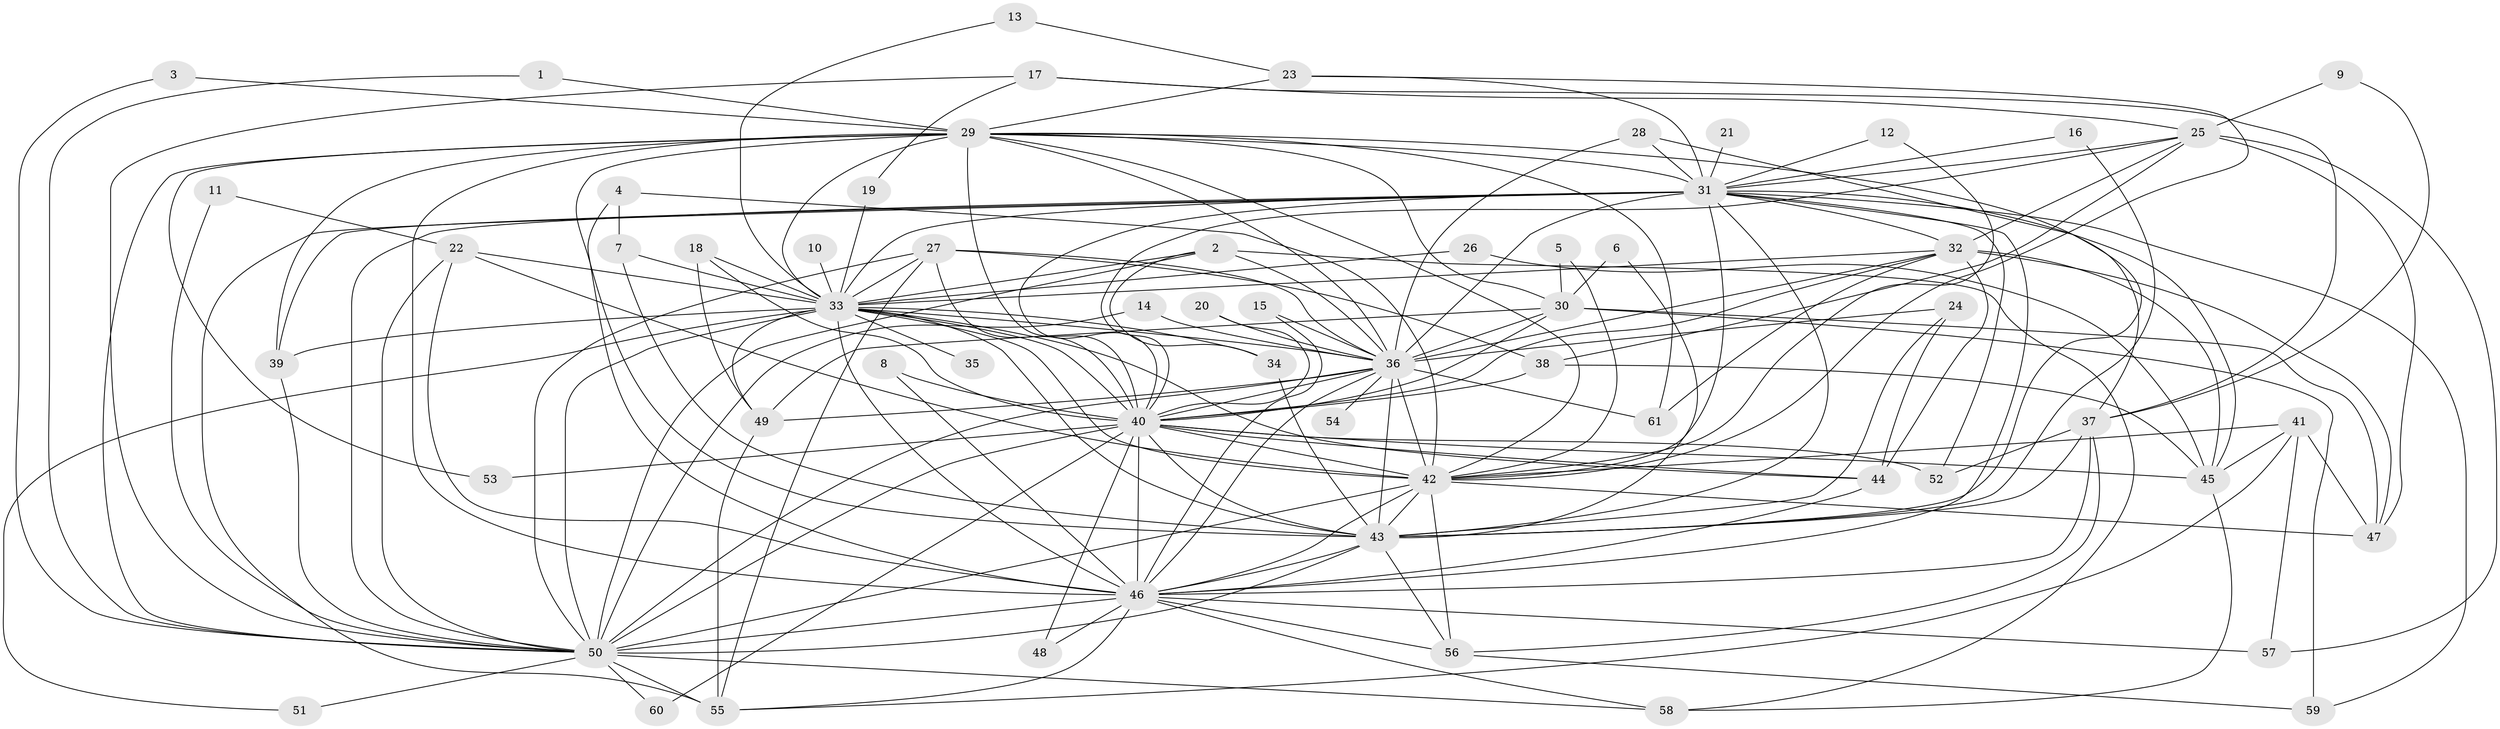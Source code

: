 // original degree distribution, {17: 0.01639344262295082, 30: 0.00819672131147541, 25: 0.00819672131147541, 24: 0.00819672131147541, 26: 0.01639344262295082, 18: 0.00819672131147541, 19: 0.01639344262295082, 2: 0.5327868852459017, 4: 0.06557377049180328, 6: 0.04918032786885246, 3: 0.21311475409836064, 7: 0.02459016393442623, 5: 0.03278688524590164}
// Generated by graph-tools (version 1.1) at 2025/25/03/09/25 03:25:46]
// undirected, 61 vertices, 176 edges
graph export_dot {
graph [start="1"]
  node [color=gray90,style=filled];
  1;
  2;
  3;
  4;
  5;
  6;
  7;
  8;
  9;
  10;
  11;
  12;
  13;
  14;
  15;
  16;
  17;
  18;
  19;
  20;
  21;
  22;
  23;
  24;
  25;
  26;
  27;
  28;
  29;
  30;
  31;
  32;
  33;
  34;
  35;
  36;
  37;
  38;
  39;
  40;
  41;
  42;
  43;
  44;
  45;
  46;
  47;
  48;
  49;
  50;
  51;
  52;
  53;
  54;
  55;
  56;
  57;
  58;
  59;
  60;
  61;
  1 -- 29 [weight=1.0];
  1 -- 50 [weight=1.0];
  2 -- 33 [weight=1.0];
  2 -- 34 [weight=1.0];
  2 -- 36 [weight=2.0];
  2 -- 50 [weight=1.0];
  2 -- 58 [weight=1.0];
  3 -- 29 [weight=1.0];
  3 -- 50 [weight=1.0];
  4 -- 7 [weight=1.0];
  4 -- 42 [weight=1.0];
  4 -- 46 [weight=1.0];
  5 -- 30 [weight=1.0];
  5 -- 42 [weight=1.0];
  6 -- 30 [weight=1.0];
  6 -- 43 [weight=1.0];
  7 -- 33 [weight=1.0];
  7 -- 43 [weight=1.0];
  8 -- 40 [weight=1.0];
  8 -- 46 [weight=1.0];
  9 -- 25 [weight=1.0];
  9 -- 37 [weight=1.0];
  10 -- 33 [weight=1.0];
  11 -- 22 [weight=1.0];
  11 -- 50 [weight=1.0];
  12 -- 31 [weight=1.0];
  12 -- 42 [weight=1.0];
  13 -- 23 [weight=1.0];
  13 -- 33 [weight=1.0];
  14 -- 36 [weight=1.0];
  14 -- 50 [weight=1.0];
  15 -- 36 [weight=1.0];
  15 -- 46 [weight=1.0];
  16 -- 31 [weight=1.0];
  16 -- 43 [weight=1.0];
  17 -- 19 [weight=1.0];
  17 -- 25 [weight=1.0];
  17 -- 37 [weight=1.0];
  17 -- 50 [weight=1.0];
  18 -- 33 [weight=1.0];
  18 -- 40 [weight=1.0];
  18 -- 49 [weight=1.0];
  19 -- 33 [weight=1.0];
  20 -- 36 [weight=1.0];
  20 -- 40 [weight=1.0];
  21 -- 31 [weight=1.0];
  22 -- 33 [weight=1.0];
  22 -- 42 [weight=1.0];
  22 -- 46 [weight=2.0];
  22 -- 50 [weight=1.0];
  23 -- 29 [weight=1.0];
  23 -- 31 [weight=1.0];
  23 -- 42 [weight=1.0];
  24 -- 36 [weight=1.0];
  24 -- 43 [weight=1.0];
  24 -- 44 [weight=1.0];
  25 -- 31 [weight=1.0];
  25 -- 32 [weight=1.0];
  25 -- 38 [weight=1.0];
  25 -- 40 [weight=1.0];
  25 -- 47 [weight=1.0];
  25 -- 57 [weight=1.0];
  26 -- 33 [weight=1.0];
  26 -- 45 [weight=1.0];
  27 -- 33 [weight=1.0];
  27 -- 36 [weight=1.0];
  27 -- 38 [weight=1.0];
  27 -- 40 [weight=2.0];
  27 -- 50 [weight=1.0];
  27 -- 55 [weight=1.0];
  28 -- 31 [weight=1.0];
  28 -- 36 [weight=1.0];
  28 -- 43 [weight=1.0];
  29 -- 30 [weight=1.0];
  29 -- 31 [weight=1.0];
  29 -- 33 [weight=2.0];
  29 -- 36 [weight=1.0];
  29 -- 37 [weight=1.0];
  29 -- 39 [weight=1.0];
  29 -- 40 [weight=2.0];
  29 -- 42 [weight=1.0];
  29 -- 43 [weight=1.0];
  29 -- 46 [weight=1.0];
  29 -- 50 [weight=1.0];
  29 -- 53 [weight=1.0];
  29 -- 61 [weight=1.0];
  30 -- 36 [weight=1.0];
  30 -- 40 [weight=1.0];
  30 -- 47 [weight=1.0];
  30 -- 49 [weight=1.0];
  30 -- 59 [weight=1.0];
  31 -- 32 [weight=1.0];
  31 -- 33 [weight=2.0];
  31 -- 36 [weight=1.0];
  31 -- 39 [weight=1.0];
  31 -- 40 [weight=2.0];
  31 -- 42 [weight=1.0];
  31 -- 43 [weight=2.0];
  31 -- 45 [weight=1.0];
  31 -- 46 [weight=1.0];
  31 -- 50 [weight=1.0];
  31 -- 52 [weight=1.0];
  31 -- 55 [weight=2.0];
  31 -- 59 [weight=1.0];
  32 -- 33 [weight=1.0];
  32 -- 36 [weight=1.0];
  32 -- 40 [weight=1.0];
  32 -- 44 [weight=1.0];
  32 -- 45 [weight=1.0];
  32 -- 47 [weight=1.0];
  32 -- 61 [weight=1.0];
  33 -- 34 [weight=1.0];
  33 -- 35 [weight=1.0];
  33 -- 36 [weight=2.0];
  33 -- 39 [weight=1.0];
  33 -- 40 [weight=2.0];
  33 -- 42 [weight=1.0];
  33 -- 43 [weight=1.0];
  33 -- 44 [weight=1.0];
  33 -- 46 [weight=1.0];
  33 -- 49 [weight=1.0];
  33 -- 50 [weight=2.0];
  33 -- 51 [weight=1.0];
  34 -- 43 [weight=1.0];
  36 -- 40 [weight=2.0];
  36 -- 42 [weight=1.0];
  36 -- 43 [weight=1.0];
  36 -- 46 [weight=1.0];
  36 -- 49 [weight=1.0];
  36 -- 50 [weight=2.0];
  36 -- 54 [weight=2.0];
  36 -- 61 [weight=1.0];
  37 -- 43 [weight=1.0];
  37 -- 46 [weight=1.0];
  37 -- 52 [weight=1.0];
  37 -- 56 [weight=1.0];
  38 -- 40 [weight=1.0];
  38 -- 45 [weight=1.0];
  39 -- 50 [weight=1.0];
  40 -- 42 [weight=2.0];
  40 -- 43 [weight=2.0];
  40 -- 44 [weight=1.0];
  40 -- 45 [weight=1.0];
  40 -- 46 [weight=4.0];
  40 -- 48 [weight=1.0];
  40 -- 50 [weight=2.0];
  40 -- 52 [weight=1.0];
  40 -- 53 [weight=1.0];
  40 -- 60 [weight=1.0];
  41 -- 42 [weight=1.0];
  41 -- 45 [weight=2.0];
  41 -- 47 [weight=1.0];
  41 -- 55 [weight=1.0];
  41 -- 57 [weight=1.0];
  42 -- 43 [weight=1.0];
  42 -- 46 [weight=1.0];
  42 -- 47 [weight=1.0];
  42 -- 50 [weight=2.0];
  42 -- 56 [weight=1.0];
  43 -- 46 [weight=1.0];
  43 -- 50 [weight=1.0];
  43 -- 56 [weight=1.0];
  44 -- 46 [weight=2.0];
  45 -- 58 [weight=1.0];
  46 -- 48 [weight=1.0];
  46 -- 50 [weight=1.0];
  46 -- 55 [weight=1.0];
  46 -- 56 [weight=1.0];
  46 -- 57 [weight=1.0];
  46 -- 58 [weight=1.0];
  49 -- 55 [weight=1.0];
  50 -- 51 [weight=1.0];
  50 -- 55 [weight=1.0];
  50 -- 58 [weight=1.0];
  50 -- 60 [weight=1.0];
  56 -- 59 [weight=1.0];
}
